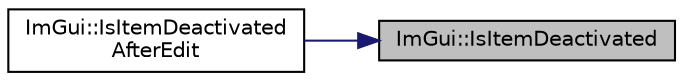digraph "ImGui::IsItemDeactivated"
{
 // LATEX_PDF_SIZE
  edge [fontname="Helvetica",fontsize="10",labelfontname="Helvetica",labelfontsize="10"];
  node [fontname="Helvetica",fontsize="10",shape=record];
  rankdir="RL";
  Node1 [label="ImGui::IsItemDeactivated",height=0.2,width=0.4,color="black", fillcolor="grey75", style="filled", fontcolor="black",tooltip=" "];
  Node1 -> Node2 [dir="back",color="midnightblue",fontsize="10",style="solid"];
  Node2 [label="ImGui::IsItemDeactivated\lAfterEdit",height=0.2,width=0.4,color="black", fillcolor="white", style="filled",URL="$namespace_im_gui.html#a8bb4c0fc2b9d0e90249310bb4e822485",tooltip=" "];
}
